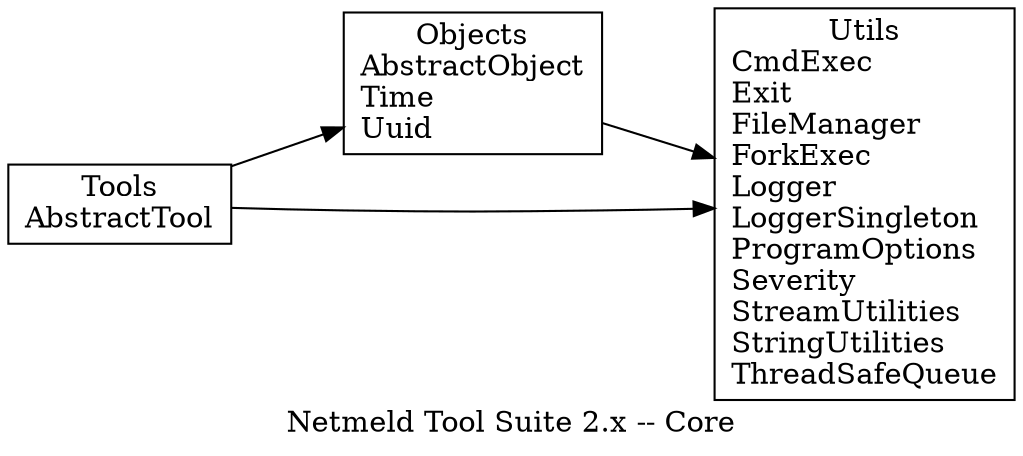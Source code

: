 digraph netmeld {
  rankdir=LR;
  nodesep=0.75;
  ranksep=0.75;
  newrank=true;
  splines=spline;

  label="Netmeld Tool Suite 2.x -- Core";

  // find core -iname "*.hpp" | sort -u
  // find core/common/utils -iname "*.hpp" -printf '%f\n' | sed -e 's/.hpp/\\l/g' | sort -u | paste -sd '' -

  node [shape=rectangle];
  objects [label="Objects\nAbstractObject\lTime\lUuid\l"];
  tools [label="Tools\nAbstractTool\l"];
  utils [label="Utils\nCmdExec\lExit\lFileManager\lForkExec\lLogger\lLoggerSingleton\lProgramOptions\lSeverity\lStreamUtilities\lStringUtilities\lThreadSafeQueue\l"];

  tools->{objects utils};
  objects->utils;
}
